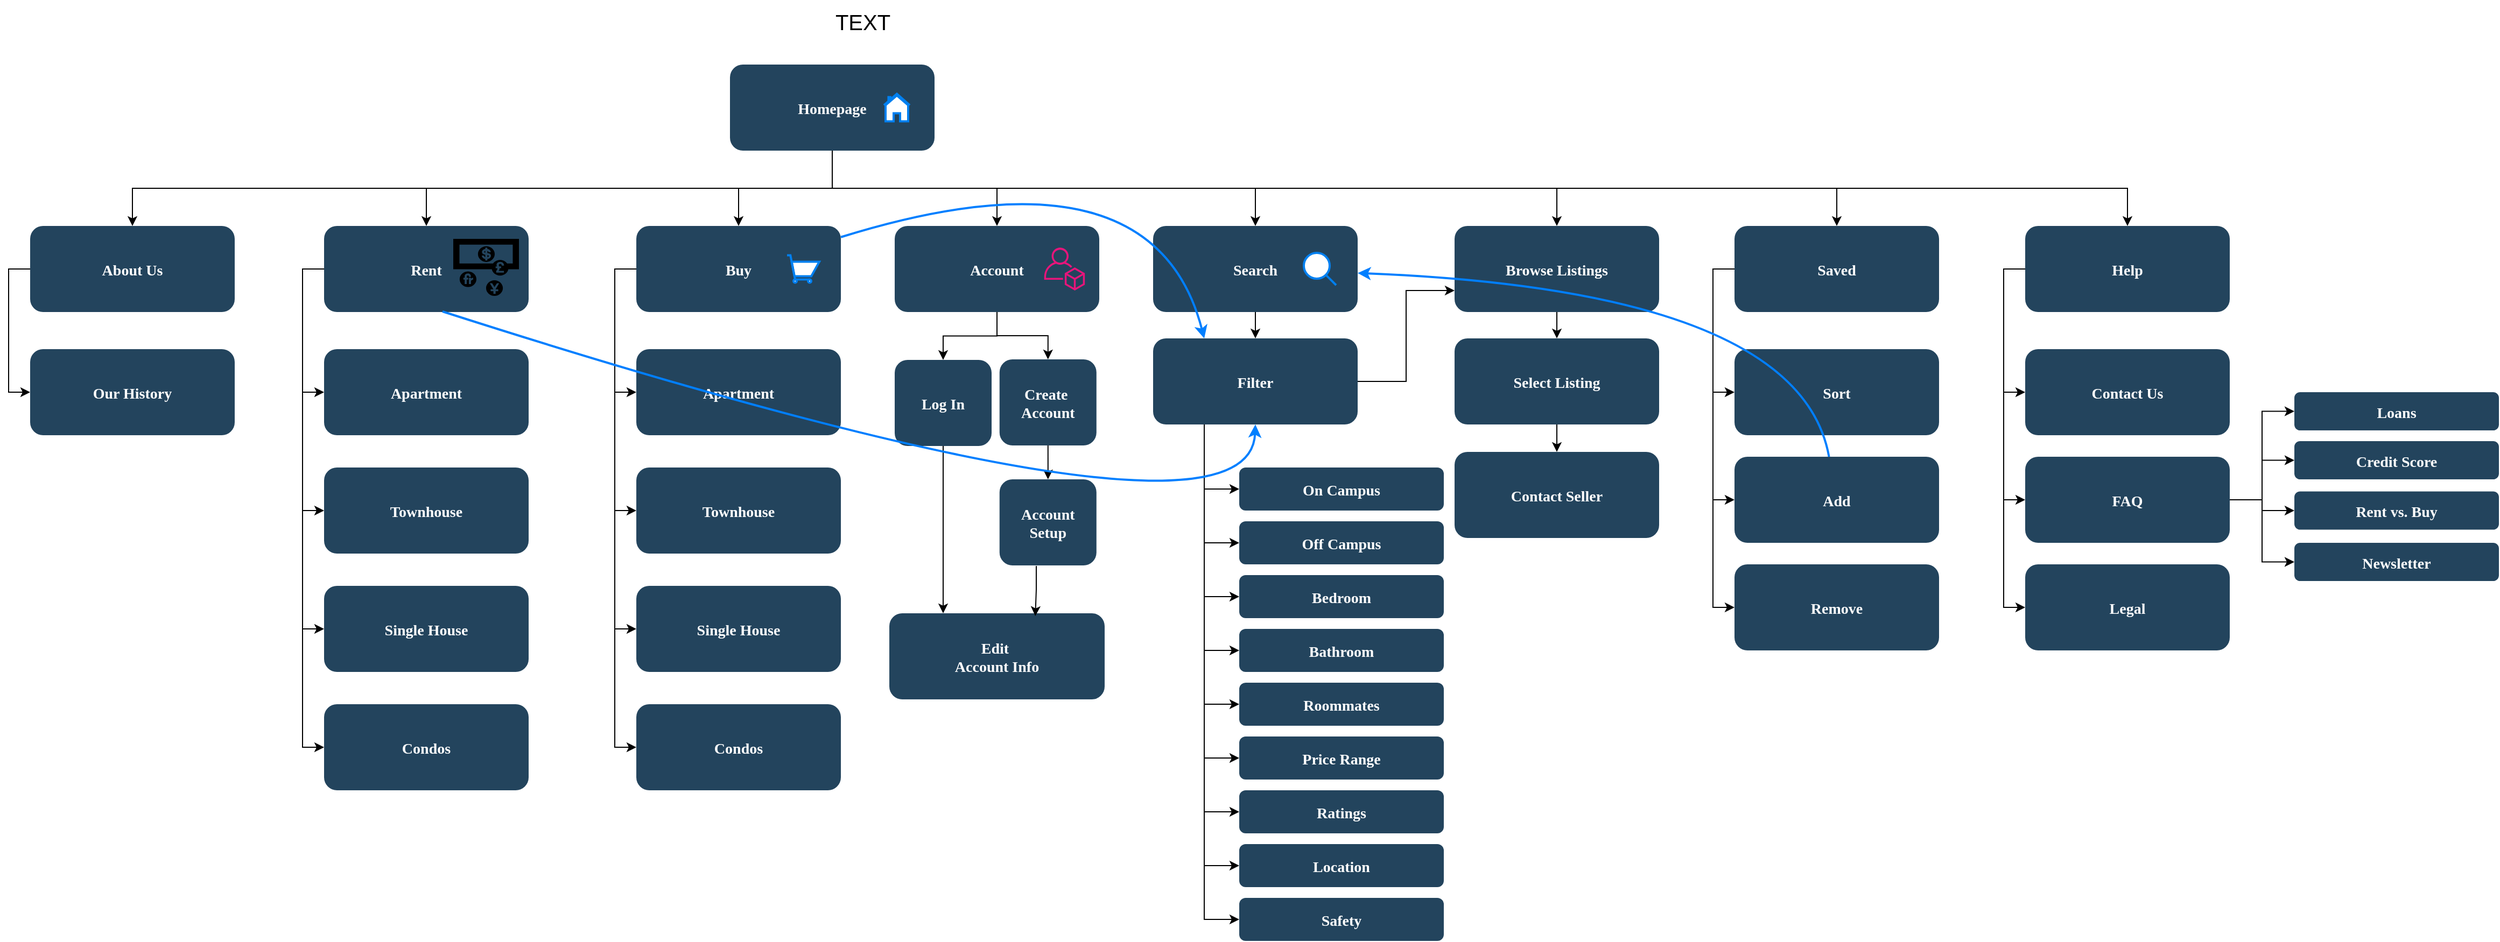 <mxfile version="24.7.8">
  <diagram name="Page-1" id="2c0d36ab-eaac-3732-788b-9136903baeff">
    <mxGraphModel dx="1060" dy="730" grid="1" gridSize="10" guides="1" tooltips="1" connect="1" arrows="1" fold="1" page="1" pageScale="3" pageWidth="1169" pageHeight="827" background="none" math="0" shadow="0">
      <root>
        <mxCell id="0" />
        <mxCell id="1" parent="0" />
        <mxCell id="rWoH44fEGsMXWXKyqr3U-135" style="edgeStyle=orthogonalEdgeStyle;rounded=0;orthogonalLoop=1;jettySize=auto;html=1;entryX=0.5;entryY=0;entryDx=0;entryDy=0;" parent="1" source="2" target="rWoH44fEGsMXWXKyqr3U-124" edge="1">
          <mxGeometry relative="1" as="geometry" />
        </mxCell>
        <mxCell id="rWoH44fEGsMXWXKyqr3U-209" style="edgeStyle=orthogonalEdgeStyle;rounded=0;orthogonalLoop=1;jettySize=auto;html=1;exitX=0.5;exitY=1;exitDx=0;exitDy=0;" parent="1" source="2" target="rWoH44fEGsMXWXKyqr3U-208" edge="1">
          <mxGeometry relative="1" as="geometry" />
        </mxCell>
        <mxCell id="rWoH44fEGsMXWXKyqr3U-210" style="edgeStyle=orthogonalEdgeStyle;rounded=0;orthogonalLoop=1;jettySize=auto;html=1;exitX=0.5;exitY=1;exitDx=0;exitDy=0;" parent="1" source="2" target="rWoH44fEGsMXWXKyqr3U-185" edge="1">
          <mxGeometry relative="1" as="geometry" />
        </mxCell>
        <mxCell id="rWoH44fEGsMXWXKyqr3U-211" style="edgeStyle=orthogonalEdgeStyle;rounded=0;orthogonalLoop=1;jettySize=auto;html=1;exitX=0.5;exitY=1;exitDx=0;exitDy=0;" parent="1" source="2" target="12" edge="1">
          <mxGeometry relative="1" as="geometry" />
        </mxCell>
        <mxCell id="rWoH44fEGsMXWXKyqr3U-212" style="edgeStyle=orthogonalEdgeStyle;rounded=0;orthogonalLoop=1;jettySize=auto;html=1;exitX=0.5;exitY=1;exitDx=0;exitDy=0;" parent="1" source="2" target="13" edge="1">
          <mxGeometry relative="1" as="geometry" />
        </mxCell>
        <mxCell id="rWoH44fEGsMXWXKyqr3U-250" style="edgeStyle=orthogonalEdgeStyle;rounded=0;orthogonalLoop=1;jettySize=auto;html=1;exitX=0.5;exitY=1;exitDx=0;exitDy=0;entryX=0.5;entryY=0;entryDx=0;entryDy=0;" parent="1" source="2" target="rWoH44fEGsMXWXKyqr3U-227" edge="1">
          <mxGeometry relative="1" as="geometry" />
        </mxCell>
        <mxCell id="gYmUgzwrYWTiWLQqNIOj-126" style="edgeStyle=orthogonalEdgeStyle;rounded=0;orthogonalLoop=1;jettySize=auto;html=1;exitX=0.5;exitY=1;exitDx=0;exitDy=0;" parent="1" source="2" target="10" edge="1">
          <mxGeometry relative="1" as="geometry" />
        </mxCell>
        <mxCell id="gYmUgzwrYWTiWLQqNIOj-174" style="edgeStyle=orthogonalEdgeStyle;rounded=0;orthogonalLoop=1;jettySize=auto;html=1;exitX=0.5;exitY=1;exitDx=0;exitDy=0;" parent="1" source="2" target="gYmUgzwrYWTiWLQqNIOj-173" edge="1">
          <mxGeometry relative="1" as="geometry" />
        </mxCell>
        <mxCell id="2" value="Homepage" style="rounded=1;fillColor=#23445D;gradientColor=none;strokeColor=none;fontColor=#FFFFFF;fontStyle=1;fontFamily=Tahoma;fontSize=14" parent="1" vertex="1">
          <mxGeometry x="1467" y="150" width="190" height="80" as="geometry" />
        </mxCell>
        <mxCell id="gYmUgzwrYWTiWLQqNIOj-130" style="edgeStyle=orthogonalEdgeStyle;rounded=0;orthogonalLoop=1;jettySize=auto;html=1;exitX=0.5;exitY=1;exitDx=0;exitDy=0;entryX=0.5;entryY=0;entryDx=0;entryDy=0;" parent="1" source="10" target="gYmUgzwrYWTiWLQqNIOj-127" edge="1">
          <mxGeometry relative="1" as="geometry" />
        </mxCell>
        <mxCell id="gYmUgzwrYWTiWLQqNIOj-131" style="edgeStyle=orthogonalEdgeStyle;rounded=0;orthogonalLoop=1;jettySize=auto;html=1;exitX=0.5;exitY=1;exitDx=0;exitDy=0;entryX=0.5;entryY=0;entryDx=0;entryDy=0;" parent="1" source="10" target="gYmUgzwrYWTiWLQqNIOj-129" edge="1">
          <mxGeometry relative="1" as="geometry" />
        </mxCell>
        <mxCell id="10" value="Account" style="rounded=1;fillColor=#23445D;gradientColor=none;strokeColor=none;fontColor=#FFFFFF;fontStyle=1;fontFamily=Tahoma;fontSize=14" parent="1" vertex="1">
          <mxGeometry x="1620" y="300" width="190" height="80" as="geometry" />
        </mxCell>
        <mxCell id="rWoH44fEGsMXWXKyqr3U-153" style="edgeStyle=orthogonalEdgeStyle;rounded=0;orthogonalLoop=1;jettySize=auto;html=1;exitX=0;exitY=0.5;exitDx=0;exitDy=0;entryX=0;entryY=0.5;entryDx=0;entryDy=0;" parent="1" source="12" target="rWoH44fEGsMXWXKyqr3U-152" edge="1">
          <mxGeometry relative="1" as="geometry" />
        </mxCell>
        <mxCell id="gYmUgzwrYWTiWLQqNIOj-139" style="edgeStyle=orthogonalEdgeStyle;rounded=0;orthogonalLoop=1;jettySize=auto;html=1;exitX=0;exitY=0.5;exitDx=0;exitDy=0;entryX=0;entryY=0.5;entryDx=0;entryDy=0;" parent="1" source="12" target="rWoH44fEGsMXWXKyqr3U-149" edge="1">
          <mxGeometry relative="1" as="geometry" />
        </mxCell>
        <mxCell id="gYmUgzwrYWTiWLQqNIOj-140" style="edgeStyle=orthogonalEdgeStyle;rounded=0;orthogonalLoop=1;jettySize=auto;html=1;exitX=0;exitY=0.5;exitDx=0;exitDy=0;entryX=0;entryY=0.5;entryDx=0;entryDy=0;" parent="1" source="12" target="rWoH44fEGsMXWXKyqr3U-150" edge="1">
          <mxGeometry relative="1" as="geometry" />
        </mxCell>
        <mxCell id="gYmUgzwrYWTiWLQqNIOj-141" style="edgeStyle=orthogonalEdgeStyle;rounded=0;orthogonalLoop=1;jettySize=auto;html=1;exitX=0;exitY=0.5;exitDx=0;exitDy=0;entryX=0;entryY=0.5;entryDx=0;entryDy=0;" parent="1" source="12" target="rWoH44fEGsMXWXKyqr3U-151" edge="1">
          <mxGeometry relative="1" as="geometry" />
        </mxCell>
        <mxCell id="12" value="Rent" style="rounded=1;fillColor=#23445D;gradientColor=none;strokeColor=none;fontColor=#FFFFFF;fontStyle=1;fontFamily=Tahoma;fontSize=14" parent="1" vertex="1">
          <mxGeometry x="1090" y="300" width="190" height="80" as="geometry" />
        </mxCell>
        <mxCell id="rWoH44fEGsMXWXKyqr3U-224" style="edgeStyle=orthogonalEdgeStyle;rounded=0;orthogonalLoop=1;jettySize=auto;html=1;exitX=0;exitY=0.5;exitDx=0;exitDy=0;entryX=0;entryY=0.5;entryDx=0;entryDy=0;" parent="1" source="13" target="rWoH44fEGsMXWXKyqr3U-133" edge="1">
          <mxGeometry relative="1" as="geometry" />
        </mxCell>
        <mxCell id="13" value="About Us" style="rounded=1;fillColor=#23445D;gradientColor=none;strokeColor=none;fontColor=#FFFFFF;fontStyle=1;fontFamily=Tahoma;fontSize=14" parent="1" vertex="1">
          <mxGeometry x="817" y="300" width="190" height="80" as="geometry" />
        </mxCell>
        <mxCell id="rWoH44fEGsMXWXKyqr3U-166" style="edgeStyle=orthogonalEdgeStyle;rounded=0;orthogonalLoop=1;jettySize=auto;html=1;exitX=0;exitY=0.5;exitDx=0;exitDy=0;entryX=0;entryY=0.5;entryDx=0;entryDy=0;" parent="1" source="rWoH44fEGsMXWXKyqr3U-124" target="rWoH44fEGsMXWXKyqr3U-165" edge="1">
          <mxGeometry relative="1" as="geometry" />
        </mxCell>
        <mxCell id="gYmUgzwrYWTiWLQqNIOj-133" style="edgeStyle=orthogonalEdgeStyle;rounded=0;orthogonalLoop=1;jettySize=auto;html=1;exitX=0;exitY=0.5;exitDx=0;exitDy=0;entryX=0;entryY=0.5;entryDx=0;entryDy=0;" parent="1" source="rWoH44fEGsMXWXKyqr3U-124" target="rWoH44fEGsMXWXKyqr3U-160" edge="1">
          <mxGeometry relative="1" as="geometry" />
        </mxCell>
        <mxCell id="gYmUgzwrYWTiWLQqNIOj-134" style="edgeStyle=orthogonalEdgeStyle;rounded=0;orthogonalLoop=1;jettySize=auto;html=1;exitX=0;exitY=0.5;exitDx=0;exitDy=0;entryX=0;entryY=0.5;entryDx=0;entryDy=0;" parent="1" source="rWoH44fEGsMXWXKyqr3U-124" target="rWoH44fEGsMXWXKyqr3U-162" edge="1">
          <mxGeometry relative="1" as="geometry" />
        </mxCell>
        <mxCell id="gYmUgzwrYWTiWLQqNIOj-135" style="edgeStyle=orthogonalEdgeStyle;rounded=0;orthogonalLoop=1;jettySize=auto;html=1;exitX=0;exitY=0.5;exitDx=0;exitDy=0;entryX=0;entryY=0.5;entryDx=0;entryDy=0;" parent="1" source="rWoH44fEGsMXWXKyqr3U-124" target="rWoH44fEGsMXWXKyqr3U-164" edge="1">
          <mxGeometry relative="1" as="geometry" />
        </mxCell>
        <mxCell id="rWoH44fEGsMXWXKyqr3U-124" value="Buy" style="rounded=1;fillColor=#23445D;gradientColor=none;strokeColor=none;fontColor=#FFFFFF;fontStyle=1;fontFamily=Tahoma;fontSize=14" parent="1" vertex="1">
          <mxGeometry x="1380" y="300" width="190" height="80" as="geometry" />
        </mxCell>
        <mxCell id="rWoH44fEGsMXWXKyqr3U-133" value="Our History" style="rounded=1;fillColor=#23445D;gradientColor=none;strokeColor=none;fontColor=#FFFFFF;fontStyle=1;fontFamily=Tahoma;fontSize=14" parent="1" vertex="1">
          <mxGeometry x="817.0" y="414.5" width="190" height="80" as="geometry" />
        </mxCell>
        <mxCell id="rWoH44fEGsMXWXKyqr3U-149" value="Apartment" style="rounded=1;fillColor=#23445D;gradientColor=none;strokeColor=none;fontColor=#FFFFFF;fontStyle=1;fontFamily=Tahoma;fontSize=14" parent="1" vertex="1">
          <mxGeometry x="1090" y="414.5" width="190" height="80" as="geometry" />
        </mxCell>
        <mxCell id="rWoH44fEGsMXWXKyqr3U-150" value="Townhouse" style="rounded=1;fillColor=#23445D;gradientColor=none;strokeColor=none;fontColor=#FFFFFF;fontStyle=1;fontFamily=Tahoma;fontSize=14" parent="1" vertex="1">
          <mxGeometry x="1090" y="524.5" width="190" height="80" as="geometry" />
        </mxCell>
        <mxCell id="rWoH44fEGsMXWXKyqr3U-151" value="Single House" style="rounded=1;fillColor=#23445D;gradientColor=none;strokeColor=none;fontColor=#FFFFFF;fontStyle=1;fontFamily=Tahoma;fontSize=14" parent="1" vertex="1">
          <mxGeometry x="1090" y="634.5" width="190" height="80" as="geometry" />
        </mxCell>
        <mxCell id="rWoH44fEGsMXWXKyqr3U-152" value="Condos" style="rounded=1;fillColor=#23445D;gradientColor=none;strokeColor=none;fontColor=#FFFFFF;fontStyle=1;fontFamily=Tahoma;fontSize=14" parent="1" vertex="1">
          <mxGeometry x="1090" y="744.5" width="190" height="80" as="geometry" />
        </mxCell>
        <mxCell id="rWoH44fEGsMXWXKyqr3U-160" value="Apartment" style="rounded=1;fillColor=#23445D;gradientColor=none;strokeColor=none;fontColor=#FFFFFF;fontStyle=1;fontFamily=Tahoma;fontSize=14" parent="1" vertex="1">
          <mxGeometry x="1380" y="414.5" width="190" height="80" as="geometry" />
        </mxCell>
        <mxCell id="rWoH44fEGsMXWXKyqr3U-162" value="Townhouse" style="rounded=1;fillColor=#23445D;gradientColor=none;strokeColor=none;fontColor=#FFFFFF;fontStyle=1;fontFamily=Tahoma;fontSize=14" parent="1" vertex="1">
          <mxGeometry x="1380" y="524.5" width="190" height="80" as="geometry" />
        </mxCell>
        <mxCell id="rWoH44fEGsMXWXKyqr3U-164" value="Single House" style="rounded=1;fillColor=#23445D;gradientColor=none;strokeColor=none;fontColor=#FFFFFF;fontStyle=1;fontFamily=Tahoma;fontSize=14" parent="1" vertex="1">
          <mxGeometry x="1380" y="634.5" width="190" height="80" as="geometry" />
        </mxCell>
        <mxCell id="rWoH44fEGsMXWXKyqr3U-165" value="Condos" style="rounded=1;fillColor=#23445D;gradientColor=none;strokeColor=none;fontColor=#FFFFFF;fontStyle=1;fontFamily=Tahoma;fontSize=14" parent="1" vertex="1">
          <mxGeometry x="1380" y="744.5" width="190" height="80" as="geometry" />
        </mxCell>
        <mxCell id="rWoH44fEGsMXWXKyqr3U-175" value="On Campus" style="rounded=1;fillColor=#23445D;gradientColor=none;strokeColor=none;fontColor=#FFFFFF;fontStyle=1;fontFamily=Tahoma;fontSize=14" parent="1" vertex="1">
          <mxGeometry x="1940" y="524.5" width="190" height="40" as="geometry" />
        </mxCell>
        <mxCell id="rWoH44fEGsMXWXKyqr3U-176" value="Off Campus" style="rounded=1;fillColor=#23445D;gradientColor=none;strokeColor=none;fontColor=#FFFFFF;fontStyle=1;fontFamily=Tahoma;fontSize=14" parent="1" vertex="1">
          <mxGeometry x="1940" y="574.5" width="190" height="40" as="geometry" />
        </mxCell>
        <mxCell id="rWoH44fEGsMXWXKyqr3U-177" value="Bedroom" style="rounded=1;fillColor=#23445D;gradientColor=none;strokeColor=none;fontColor=#FFFFFF;fontStyle=1;fontFamily=Tahoma;fontSize=14" parent="1" vertex="1">
          <mxGeometry x="1940" y="624.5" width="190" height="40" as="geometry" />
        </mxCell>
        <mxCell id="rWoH44fEGsMXWXKyqr3U-178" value="Bathroom" style="rounded=1;fillColor=#23445D;gradientColor=none;strokeColor=none;fontColor=#FFFFFF;fontStyle=1;fontFamily=Tahoma;fontSize=14" parent="1" vertex="1">
          <mxGeometry x="1940" y="674.5" width="190" height="40" as="geometry" />
        </mxCell>
        <mxCell id="rWoH44fEGsMXWXKyqr3U-179" value="Roommates" style="rounded=1;fillColor=#23445D;gradientColor=none;strokeColor=none;fontColor=#FFFFFF;fontStyle=1;fontFamily=Tahoma;fontSize=14" parent="1" vertex="1">
          <mxGeometry x="1940" y="724.5" width="190" height="40" as="geometry" />
        </mxCell>
        <mxCell id="rWoH44fEGsMXWXKyqr3U-180" value="Price Range" style="rounded=1;fillColor=#23445D;gradientColor=none;strokeColor=none;fontColor=#FFFFFF;fontStyle=1;fontFamily=Tahoma;fontSize=14" parent="1" vertex="1">
          <mxGeometry x="1940" y="774.5" width="190" height="40" as="geometry" />
        </mxCell>
        <mxCell id="rWoH44fEGsMXWXKyqr3U-181" value="Ratings" style="rounded=1;fillColor=#23445D;gradientColor=none;strokeColor=none;fontColor=#FFFFFF;fontStyle=1;fontFamily=Tahoma;fontSize=14" parent="1" vertex="1">
          <mxGeometry x="1940" y="824.5" width="190" height="40" as="geometry" />
        </mxCell>
        <mxCell id="rWoH44fEGsMXWXKyqr3U-182" value="Location" style="rounded=1;fillColor=#23445D;gradientColor=none;strokeColor=none;fontColor=#FFFFFF;fontStyle=1;fontFamily=Tahoma;fontSize=14" parent="1" vertex="1">
          <mxGeometry x="1940" y="874.5" width="190" height="40" as="geometry" />
        </mxCell>
        <mxCell id="rWoH44fEGsMXWXKyqr3U-183" value="Safety" style="rounded=1;fillColor=#23445D;gradientColor=none;strokeColor=none;fontColor=#FFFFFF;fontStyle=1;fontFamily=Tahoma;fontSize=14" parent="1" vertex="1">
          <mxGeometry x="1940" y="924.5" width="190" height="40" as="geometry" />
        </mxCell>
        <mxCell id="rWoH44fEGsMXWXKyqr3U-188" value="" style="edgeStyle=orthogonalEdgeStyle;rounded=0;orthogonalLoop=1;jettySize=auto;html=1;" parent="1" source="rWoH44fEGsMXWXKyqr3U-185" target="rWoH44fEGsMXWXKyqr3U-186" edge="1">
          <mxGeometry relative="1" as="geometry" />
        </mxCell>
        <mxCell id="rWoH44fEGsMXWXKyqr3U-185" value="Search" style="rounded=1;fillColor=#23445D;gradientColor=none;strokeColor=none;fontColor=#FFFFFF;fontStyle=1;fontFamily=Tahoma;fontSize=14" parent="1" vertex="1">
          <mxGeometry x="1860" y="300" width="190" height="80" as="geometry" />
        </mxCell>
        <mxCell id="gYmUgzwrYWTiWLQqNIOj-163" style="edgeStyle=orthogonalEdgeStyle;rounded=0;orthogonalLoop=1;jettySize=auto;html=1;exitX=0.25;exitY=1;exitDx=0;exitDy=0;entryX=0;entryY=0.5;entryDx=0;entryDy=0;" parent="1" source="rWoH44fEGsMXWXKyqr3U-186" target="rWoH44fEGsMXWXKyqr3U-175" edge="1">
          <mxGeometry relative="1" as="geometry" />
        </mxCell>
        <mxCell id="gYmUgzwrYWTiWLQqNIOj-164" style="edgeStyle=orthogonalEdgeStyle;rounded=0;orthogonalLoop=1;jettySize=auto;html=1;exitX=0.25;exitY=1;exitDx=0;exitDy=0;entryX=0;entryY=0.5;entryDx=0;entryDy=0;" parent="1" source="rWoH44fEGsMXWXKyqr3U-186" target="rWoH44fEGsMXWXKyqr3U-176" edge="1">
          <mxGeometry relative="1" as="geometry" />
        </mxCell>
        <mxCell id="gYmUgzwrYWTiWLQqNIOj-165" style="edgeStyle=orthogonalEdgeStyle;rounded=0;orthogonalLoop=1;jettySize=auto;html=1;exitX=0.25;exitY=1;exitDx=0;exitDy=0;entryX=0;entryY=0.5;entryDx=0;entryDy=0;" parent="1" source="rWoH44fEGsMXWXKyqr3U-186" target="rWoH44fEGsMXWXKyqr3U-177" edge="1">
          <mxGeometry relative="1" as="geometry" />
        </mxCell>
        <mxCell id="gYmUgzwrYWTiWLQqNIOj-166" style="edgeStyle=orthogonalEdgeStyle;rounded=0;orthogonalLoop=1;jettySize=auto;html=1;exitX=0.25;exitY=1;exitDx=0;exitDy=0;entryX=0;entryY=0.5;entryDx=0;entryDy=0;" parent="1" source="rWoH44fEGsMXWXKyqr3U-186" target="rWoH44fEGsMXWXKyqr3U-178" edge="1">
          <mxGeometry relative="1" as="geometry" />
        </mxCell>
        <mxCell id="gYmUgzwrYWTiWLQqNIOj-167" style="edgeStyle=orthogonalEdgeStyle;rounded=0;orthogonalLoop=1;jettySize=auto;html=1;exitX=0.25;exitY=1;exitDx=0;exitDy=0;entryX=0;entryY=0.5;entryDx=0;entryDy=0;" parent="1" source="rWoH44fEGsMXWXKyqr3U-186" target="rWoH44fEGsMXWXKyqr3U-179" edge="1">
          <mxGeometry relative="1" as="geometry" />
        </mxCell>
        <mxCell id="gYmUgzwrYWTiWLQqNIOj-168" style="edgeStyle=orthogonalEdgeStyle;rounded=0;orthogonalLoop=1;jettySize=auto;html=1;exitX=0.25;exitY=1;exitDx=0;exitDy=0;entryX=0;entryY=0.5;entryDx=0;entryDy=0;" parent="1" source="rWoH44fEGsMXWXKyqr3U-186" target="rWoH44fEGsMXWXKyqr3U-180" edge="1">
          <mxGeometry relative="1" as="geometry" />
        </mxCell>
        <mxCell id="gYmUgzwrYWTiWLQqNIOj-170" style="edgeStyle=orthogonalEdgeStyle;rounded=0;orthogonalLoop=1;jettySize=auto;html=1;exitX=0.25;exitY=1;exitDx=0;exitDy=0;entryX=0;entryY=0.5;entryDx=0;entryDy=0;" parent="1" source="rWoH44fEGsMXWXKyqr3U-186" target="rWoH44fEGsMXWXKyqr3U-181" edge="1">
          <mxGeometry relative="1" as="geometry" />
        </mxCell>
        <mxCell id="gYmUgzwrYWTiWLQqNIOj-171" style="edgeStyle=orthogonalEdgeStyle;rounded=0;orthogonalLoop=1;jettySize=auto;html=1;exitX=0.25;exitY=1;exitDx=0;exitDy=0;entryX=0;entryY=0.5;entryDx=0;entryDy=0;" parent="1" source="rWoH44fEGsMXWXKyqr3U-186" target="rWoH44fEGsMXWXKyqr3U-182" edge="1">
          <mxGeometry relative="1" as="geometry" />
        </mxCell>
        <mxCell id="gYmUgzwrYWTiWLQqNIOj-172" style="edgeStyle=orthogonalEdgeStyle;rounded=0;orthogonalLoop=1;jettySize=auto;html=1;exitX=0.25;exitY=1;exitDx=0;exitDy=0;entryX=0;entryY=0.5;entryDx=0;entryDy=0;" parent="1" source="rWoH44fEGsMXWXKyqr3U-186" target="rWoH44fEGsMXWXKyqr3U-183" edge="1">
          <mxGeometry relative="1" as="geometry" />
        </mxCell>
        <mxCell id="X7ixHpuhDImV5YwFg926-17" style="edgeStyle=orthogonalEdgeStyle;rounded=0;orthogonalLoop=1;jettySize=auto;html=1;exitX=1;exitY=0.5;exitDx=0;exitDy=0;entryX=0;entryY=0.75;entryDx=0;entryDy=0;" edge="1" parent="1" source="rWoH44fEGsMXWXKyqr3U-186" target="gYmUgzwrYWTiWLQqNIOj-173">
          <mxGeometry relative="1" as="geometry" />
        </mxCell>
        <mxCell id="rWoH44fEGsMXWXKyqr3U-186" value="Filter" style="rounded=1;fillColor=#23445D;gradientColor=none;strokeColor=none;fontColor=#FFFFFF;fontStyle=1;fontFamily=Tahoma;fontSize=14" parent="1" vertex="1">
          <mxGeometry x="1860.0" y="404.5" width="190" height="80" as="geometry" />
        </mxCell>
        <mxCell id="rWoH44fEGsMXWXKyqr3U-203" value="" style="html=1;verticalLabelPosition=bottom;align=center;labelBackgroundColor=#ffffff;verticalAlign=top;strokeWidth=2;strokeColor=#0080F0;shadow=0;dashed=0;shape=mxgraph.ios7.icons.looking_glass;" parent="1" vertex="1">
          <mxGeometry x="2000" y="325" width="30" height="30" as="geometry" />
        </mxCell>
        <mxCell id="rWoH44fEGsMXWXKyqr3U-204" value="" style="html=1;verticalLabelPosition=bottom;align=center;labelBackgroundColor=#ffffff;verticalAlign=top;strokeWidth=2;strokeColor=#0080F0;shadow=0;dashed=0;shape=mxgraph.ios7.icons.home;" parent="1" vertex="1">
          <mxGeometry x="1610" y="177.25" width="24" height="25.5" as="geometry" />
        </mxCell>
        <mxCell id="rWoH44fEGsMXWXKyqr3U-205" value="" style="sketch=0;outlineConnect=0;fontColor=#232F3E;gradientColor=none;fillColor=#E7157B;strokeColor=none;dashed=0;verticalLabelPosition=bottom;verticalAlign=top;align=center;html=1;fontSize=12;fontStyle=0;aspect=fixed;pointerEvents=1;shape=mxgraph.aws4.organizations_account;" parent="1" vertex="1">
          <mxGeometry x="1758.74" y="320" width="37.95" height="40" as="geometry" />
        </mxCell>
        <mxCell id="rWoH44fEGsMXWXKyqr3U-206" value="" style="html=1;verticalLabelPosition=bottom;align=center;labelBackgroundColor=#ffffff;verticalAlign=top;strokeWidth=2;strokeColor=#0080F0;shadow=0;dashed=0;shape=mxgraph.ios7.icons.shopping_cart;" parent="1" vertex="1">
          <mxGeometry x="1520" y="327.25" width="30" height="25.5" as="geometry" />
        </mxCell>
        <mxCell id="rWoH44fEGsMXWXKyqr3U-207" value="" style="shape=mxgraph.signs.travel.currency_exchange;html=1;pointerEvents=1;fillColor=#000000;strokeColor=none;verticalLabelPosition=bottom;verticalAlign=top;align=center;" parent="1" vertex="1">
          <mxGeometry x="1210" y="312" width="61" height="53" as="geometry" />
        </mxCell>
        <mxCell id="rWoH44fEGsMXWXKyqr3U-221" style="edgeStyle=orthogonalEdgeStyle;rounded=0;orthogonalLoop=1;jettySize=auto;html=1;exitX=0;exitY=0.5;exitDx=0;exitDy=0;entryX=0;entryY=0.5;entryDx=0;entryDy=0;" parent="1" source="rWoH44fEGsMXWXKyqr3U-208" target="rWoH44fEGsMXWXKyqr3U-217" edge="1">
          <mxGeometry relative="1" as="geometry" />
        </mxCell>
        <mxCell id="rWoH44fEGsMXWXKyqr3U-222" style="edgeStyle=orthogonalEdgeStyle;rounded=0;orthogonalLoop=1;jettySize=auto;html=1;exitX=0;exitY=0.5;exitDx=0;exitDy=0;entryX=0;entryY=0.5;entryDx=0;entryDy=0;" parent="1" source="rWoH44fEGsMXWXKyqr3U-208" target="rWoH44fEGsMXWXKyqr3U-218" edge="1">
          <mxGeometry relative="1" as="geometry" />
        </mxCell>
        <mxCell id="rWoH44fEGsMXWXKyqr3U-223" style="edgeStyle=orthogonalEdgeStyle;rounded=0;orthogonalLoop=1;jettySize=auto;html=1;exitX=0;exitY=0.5;exitDx=0;exitDy=0;entryX=0;entryY=0.5;entryDx=0;entryDy=0;" parent="1" source="rWoH44fEGsMXWXKyqr3U-208" target="rWoH44fEGsMXWXKyqr3U-219" edge="1">
          <mxGeometry relative="1" as="geometry" />
        </mxCell>
        <mxCell id="rWoH44fEGsMXWXKyqr3U-208" value="Saved" style="rounded=1;fillColor=#23445D;gradientColor=none;strokeColor=none;fontColor=#FFFFFF;fontStyle=1;fontFamily=Tahoma;fontSize=14" parent="1" vertex="1">
          <mxGeometry x="2400" y="300" width="190" height="80" as="geometry" />
        </mxCell>
        <mxCell id="rWoH44fEGsMXWXKyqr3U-217" value="Sort" style="rounded=1;fillColor=#23445D;gradientColor=none;strokeColor=none;fontColor=#FFFFFF;fontStyle=1;fontFamily=Tahoma;fontSize=14" parent="1" vertex="1">
          <mxGeometry x="2400" y="414.5" width="190" height="80" as="geometry" />
        </mxCell>
        <mxCell id="rWoH44fEGsMXWXKyqr3U-218" value="Add" style="rounded=1;fillColor=#23445D;gradientColor=none;strokeColor=none;fontColor=#FFFFFF;fontStyle=1;fontFamily=Tahoma;fontSize=14" parent="1" vertex="1">
          <mxGeometry x="2400" y="514.5" width="190" height="80" as="geometry" />
        </mxCell>
        <mxCell id="rWoH44fEGsMXWXKyqr3U-219" value="Remove" style="rounded=1;fillColor=#23445D;gradientColor=none;strokeColor=none;fontColor=#FFFFFF;fontStyle=1;fontFamily=Tahoma;fontSize=14" parent="1" vertex="1">
          <mxGeometry x="2400" y="614.5" width="190" height="80" as="geometry" />
        </mxCell>
        <mxCell id="rWoH44fEGsMXWXKyqr3U-231" style="edgeStyle=orthogonalEdgeStyle;rounded=0;orthogonalLoop=1;jettySize=auto;html=1;exitX=0;exitY=0.5;exitDx=0;exitDy=0;entryX=0;entryY=0.5;entryDx=0;entryDy=0;" parent="1" source="rWoH44fEGsMXWXKyqr3U-227" target="rWoH44fEGsMXWXKyqr3U-228" edge="1">
          <mxGeometry relative="1" as="geometry" />
        </mxCell>
        <mxCell id="rWoH44fEGsMXWXKyqr3U-232" style="edgeStyle=orthogonalEdgeStyle;rounded=0;orthogonalLoop=1;jettySize=auto;html=1;exitX=0;exitY=0.5;exitDx=0;exitDy=0;entryX=0;entryY=0.5;entryDx=0;entryDy=0;" parent="1" source="rWoH44fEGsMXWXKyqr3U-227" target="rWoH44fEGsMXWXKyqr3U-229" edge="1">
          <mxGeometry relative="1" as="geometry" />
        </mxCell>
        <mxCell id="rWoH44fEGsMXWXKyqr3U-233" style="edgeStyle=orthogonalEdgeStyle;rounded=0;orthogonalLoop=1;jettySize=auto;html=1;exitX=0;exitY=0.5;exitDx=0;exitDy=0;entryX=0;entryY=0.5;entryDx=0;entryDy=0;" parent="1" source="rWoH44fEGsMXWXKyqr3U-227" target="rWoH44fEGsMXWXKyqr3U-230" edge="1">
          <mxGeometry relative="1" as="geometry" />
        </mxCell>
        <mxCell id="rWoH44fEGsMXWXKyqr3U-227" value="Help" style="rounded=1;fillColor=#23445D;gradientColor=none;strokeColor=none;fontColor=#FFFFFF;fontStyle=1;fontFamily=Tahoma;fontSize=14" parent="1" vertex="1">
          <mxGeometry x="2670" y="300" width="190" height="80" as="geometry" />
        </mxCell>
        <mxCell id="rWoH44fEGsMXWXKyqr3U-228" value="Contact Us" style="rounded=1;fillColor=#23445D;gradientColor=none;strokeColor=none;fontColor=#FFFFFF;fontStyle=1;fontFamily=Tahoma;fontSize=14" parent="1" vertex="1">
          <mxGeometry x="2670" y="414.5" width="190" height="80" as="geometry" />
        </mxCell>
        <mxCell id="rWoH44fEGsMXWXKyqr3U-241" style="edgeStyle=orthogonalEdgeStyle;rounded=0;orthogonalLoop=1;jettySize=auto;html=1;exitX=1;exitY=0.5;exitDx=0;exitDy=0;entryX=0;entryY=0.5;entryDx=0;entryDy=0;" parent="1" source="rWoH44fEGsMXWXKyqr3U-229" target="rWoH44fEGsMXWXKyqr3U-238" edge="1">
          <mxGeometry relative="1" as="geometry" />
        </mxCell>
        <mxCell id="rWoH44fEGsMXWXKyqr3U-242" style="edgeStyle=orthogonalEdgeStyle;rounded=0;orthogonalLoop=1;jettySize=auto;html=1;exitX=1;exitY=0.5;exitDx=0;exitDy=0;entryX=0;entryY=0.5;entryDx=0;entryDy=0;" parent="1" source="rWoH44fEGsMXWXKyqr3U-229" target="rWoH44fEGsMXWXKyqr3U-239" edge="1">
          <mxGeometry relative="1" as="geometry" />
        </mxCell>
        <mxCell id="rWoH44fEGsMXWXKyqr3U-243" style="edgeStyle=orthogonalEdgeStyle;rounded=0;orthogonalLoop=1;jettySize=auto;html=1;exitX=1;exitY=0.5;exitDx=0;exitDy=0;entryX=0;entryY=0.5;entryDx=0;entryDy=0;" parent="1" source="rWoH44fEGsMXWXKyqr3U-229" target="rWoH44fEGsMXWXKyqr3U-240" edge="1">
          <mxGeometry relative="1" as="geometry" />
        </mxCell>
        <mxCell id="rWoH44fEGsMXWXKyqr3U-245" style="edgeStyle=orthogonalEdgeStyle;rounded=0;orthogonalLoop=1;jettySize=auto;html=1;exitX=1;exitY=0.5;exitDx=0;exitDy=0;" parent="1" source="rWoH44fEGsMXWXKyqr3U-229" target="rWoH44fEGsMXWXKyqr3U-244" edge="1">
          <mxGeometry relative="1" as="geometry" />
        </mxCell>
        <mxCell id="rWoH44fEGsMXWXKyqr3U-229" value="FAQ" style="rounded=1;fillColor=#23445D;gradientColor=none;strokeColor=none;fontColor=#FFFFFF;fontStyle=1;fontFamily=Tahoma;fontSize=14" parent="1" vertex="1">
          <mxGeometry x="2670" y="514.5" width="190" height="80" as="geometry" />
        </mxCell>
        <mxCell id="rWoH44fEGsMXWXKyqr3U-230" value="Legal" style="rounded=1;fillColor=#23445D;gradientColor=none;strokeColor=none;fontColor=#FFFFFF;fontStyle=1;fontFamily=Tahoma;fontSize=14" parent="1" vertex="1">
          <mxGeometry x="2670" y="614.5" width="190" height="80" as="geometry" />
        </mxCell>
        <mxCell id="rWoH44fEGsMXWXKyqr3U-238" value="Loans" style="rounded=1;fillColor=#23445D;gradientColor=none;strokeColor=none;fontColor=#FFFFFF;fontStyle=1;fontFamily=Tahoma;fontSize=14" parent="1" vertex="1">
          <mxGeometry x="2920" y="454.5" width="190" height="35.5" as="geometry" />
        </mxCell>
        <mxCell id="rWoH44fEGsMXWXKyqr3U-239" value="Credit Score" style="rounded=1;fillColor=#23445D;gradientColor=none;strokeColor=none;fontColor=#FFFFFF;fontStyle=1;fontFamily=Tahoma;fontSize=14" parent="1" vertex="1">
          <mxGeometry x="2920" y="500" width="190" height="35.5" as="geometry" />
        </mxCell>
        <mxCell id="rWoH44fEGsMXWXKyqr3U-240" value="Rent vs. Buy" style="rounded=1;fillColor=#23445D;gradientColor=none;strokeColor=none;fontColor=#FFFFFF;fontStyle=1;fontFamily=Tahoma;fontSize=14" parent="1" vertex="1">
          <mxGeometry x="2920" y="546.75" width="190" height="35.5" as="geometry" />
        </mxCell>
        <mxCell id="rWoH44fEGsMXWXKyqr3U-244" value="Newsletter" style="rounded=1;fillColor=#23445D;gradientColor=none;strokeColor=none;fontColor=#FFFFFF;fontStyle=1;fontFamily=Tahoma;fontSize=14" parent="1" vertex="1">
          <mxGeometry x="2920" y="594.5" width="190" height="35.5" as="geometry" />
        </mxCell>
        <mxCell id="rWoH44fEGsMXWXKyqr3U-246" value="Edit &#xa;Account Info" style="rounded=1;fillColor=#23445D;gradientColor=none;strokeColor=none;fontColor=#FFFFFF;fontStyle=1;fontFamily=Tahoma;fontSize=14" parent="1" vertex="1">
          <mxGeometry x="1615" y="660" width="200" height="80" as="geometry" />
        </mxCell>
        <mxCell id="gYmUgzwrYWTiWLQqNIOj-124" value="TEXT" style="text;html=1;align=center;verticalAlign=middle;resizable=1;points=[];autosize=1;strokeColor=none;fillColor=none;fontSize=20;" parent="1" vertex="1">
          <mxGeometry x="1555" y="90" width="70" height="40" as="geometry" />
        </mxCell>
        <mxCell id="gYmUgzwrYWTiWLQqNIOj-155" style="edgeStyle=orthogonalEdgeStyle;rounded=0;orthogonalLoop=1;jettySize=auto;html=1;exitX=0.5;exitY=1;exitDx=0;exitDy=0;entryX=0.25;entryY=0;entryDx=0;entryDy=0;" parent="1" source="gYmUgzwrYWTiWLQqNIOj-127" target="rWoH44fEGsMXWXKyqr3U-246" edge="1">
          <mxGeometry relative="1" as="geometry" />
        </mxCell>
        <mxCell id="gYmUgzwrYWTiWLQqNIOj-127" value="Log In" style="rounded=1;fillColor=#23445D;gradientColor=none;strokeColor=none;fontColor=#FFFFFF;fontStyle=1;fontFamily=Tahoma;fontSize=14" parent="1" vertex="1">
          <mxGeometry x="1620" y="424.5" width="90" height="80" as="geometry" />
        </mxCell>
        <mxCell id="gYmUgzwrYWTiWLQqNIOj-157" style="edgeStyle=orthogonalEdgeStyle;rounded=0;orthogonalLoop=1;jettySize=auto;html=1;exitX=0.5;exitY=1;exitDx=0;exitDy=0;" parent="1" source="gYmUgzwrYWTiWLQqNIOj-129" target="gYmUgzwrYWTiWLQqNIOj-156" edge="1">
          <mxGeometry relative="1" as="geometry" />
        </mxCell>
        <mxCell id="gYmUgzwrYWTiWLQqNIOj-129" value="Create &#xa;Account" style="rounded=1;fillColor=#23445D;gradientColor=none;strokeColor=none;fontColor=#FFFFFF;fontStyle=1;fontFamily=Tahoma;fontSize=14" parent="1" vertex="1">
          <mxGeometry x="1717.38" y="424" width="90" height="80" as="geometry" />
        </mxCell>
        <mxCell id="rWoH44fEGsMXWXKyqr3U-213" value="" style="curved=1;endArrow=classic;html=1;rounded=0;strokeColor=#007FFF;strokeWidth=2;entryX=0.25;entryY=0;entryDx=0;entryDy=0;" parent="1" source="rWoH44fEGsMXWXKyqr3U-124" target="rWoH44fEGsMXWXKyqr3U-186" edge="1">
          <mxGeometry width="50" height="50" relative="1" as="geometry">
            <mxPoint x="1630" y="520" as="sourcePoint" />
            <mxPoint x="1680" y="470" as="targetPoint" />
            <Array as="points">
              <mxPoint x="1860" y="220" />
            </Array>
          </mxGeometry>
        </mxCell>
        <mxCell id="rWoH44fEGsMXWXKyqr3U-215" value="" style="curved=1;endArrow=classic;html=1;rounded=0;strokeColor=#007FFF;entryX=0.5;entryY=1;entryDx=0;entryDy=0;strokeWidth=2;" parent="1" target="rWoH44fEGsMXWXKyqr3U-186" edge="1">
          <mxGeometry width="50" height="50" relative="1" as="geometry">
            <mxPoint x="1199.999" y="379.5" as="sourcePoint" />
            <mxPoint x="1847.38" y="464" as="targetPoint" />
            <Array as="points">
              <mxPoint x="1950" y="620" />
            </Array>
          </mxGeometry>
        </mxCell>
        <mxCell id="gYmUgzwrYWTiWLQqNIOj-158" style="edgeStyle=orthogonalEdgeStyle;rounded=0;orthogonalLoop=1;jettySize=auto;html=1;exitX=0.379;exitY=1.006;exitDx=0;exitDy=0;entryX=0.678;entryY=0.031;entryDx=0;entryDy=0;entryPerimeter=0;exitPerimeter=0;" parent="1" source="gYmUgzwrYWTiWLQqNIOj-156" target="rWoH44fEGsMXWXKyqr3U-246" edge="1">
          <mxGeometry relative="1" as="geometry" />
        </mxCell>
        <mxCell id="gYmUgzwrYWTiWLQqNIOj-156" value="Account&#xa;Setup" style="rounded=1;fillColor=#23445D;gradientColor=none;strokeColor=none;fontColor=#FFFFFF;fontStyle=1;fontFamily=Tahoma;fontSize=14" parent="1" vertex="1">
          <mxGeometry x="1717.38" y="535.5" width="90" height="80" as="geometry" />
        </mxCell>
        <mxCell id="X7ixHpuhDImV5YwFg926-15" value="" style="edgeStyle=orthogonalEdgeStyle;rounded=0;orthogonalLoop=1;jettySize=auto;html=1;" edge="1" parent="1" source="gYmUgzwrYWTiWLQqNIOj-173" target="X7ixHpuhDImV5YwFg926-13">
          <mxGeometry relative="1" as="geometry" />
        </mxCell>
        <mxCell id="gYmUgzwrYWTiWLQqNIOj-173" value="Browse Listings" style="rounded=1;fillColor=#23445D;gradientColor=none;strokeColor=none;fontColor=#FFFFFF;fontStyle=1;fontFamily=Tahoma;fontSize=14" parent="1" vertex="1">
          <mxGeometry x="2140" y="300" width="190" height="80" as="geometry" />
        </mxCell>
        <mxCell id="X7ixHpuhDImV5YwFg926-16" value="" style="edgeStyle=orthogonalEdgeStyle;rounded=0;orthogonalLoop=1;jettySize=auto;html=1;" edge="1" parent="1" source="X7ixHpuhDImV5YwFg926-13" target="X7ixHpuhDImV5YwFg926-14">
          <mxGeometry relative="1" as="geometry" />
        </mxCell>
        <mxCell id="X7ixHpuhDImV5YwFg926-13" value="Select Listing" style="rounded=1;fillColor=#23445D;gradientColor=none;strokeColor=none;fontColor=#FFFFFF;fontStyle=1;fontFamily=Tahoma;fontSize=14" vertex="1" parent="1">
          <mxGeometry x="2140" y="404.5" width="190" height="80" as="geometry" />
        </mxCell>
        <mxCell id="X7ixHpuhDImV5YwFg926-14" value="Contact Seller" style="rounded=1;fillColor=#23445D;gradientColor=none;strokeColor=none;fontColor=#FFFFFF;fontStyle=1;fontFamily=Tahoma;fontSize=14" vertex="1" parent="1">
          <mxGeometry x="2140" y="510" width="190" height="80" as="geometry" />
        </mxCell>
        <mxCell id="rWoH44fEGsMXWXKyqr3U-220" value="" style="curved=1;endArrow=classic;html=1;rounded=0;strokeColor=#007FFF;strokeWidth=2;" parent="1" source="rWoH44fEGsMXWXKyqr3U-218" target="rWoH44fEGsMXWXKyqr3U-185" edge="1">
          <mxGeometry width="50" height="50" relative="1" as="geometry">
            <mxPoint x="1290" y="379" as="sourcePoint" />
            <mxPoint x="1880" y="472" as="targetPoint" />
            <Array as="points">
              <mxPoint x="2460" y="360" />
            </Array>
          </mxGeometry>
        </mxCell>
      </root>
    </mxGraphModel>
  </diagram>
</mxfile>
